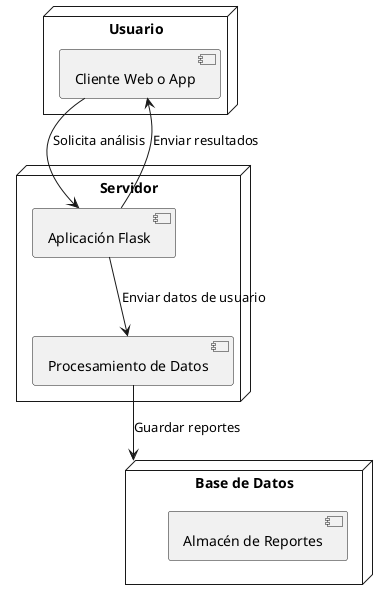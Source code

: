 @startuml

node "Usuario" {
    [Cliente Web o App]
}

node "Servidor" {
    [Aplicación Flask]
    [Procesamiento de Datos]
}

node "Base de Datos" {
    [Almacén de Reportes]
}

"Cliente Web o App" --> "Aplicación Flask" : Solicita análisis
"Aplicación Flask" --> "Procesamiento de Datos" : Enviar datos de usuario
"Procesamiento de Datos" --> "Base de Datos" : Guardar reportes
"Aplicación Flask" --> "Cliente Web o App" : Enviar resultados

@enduml
